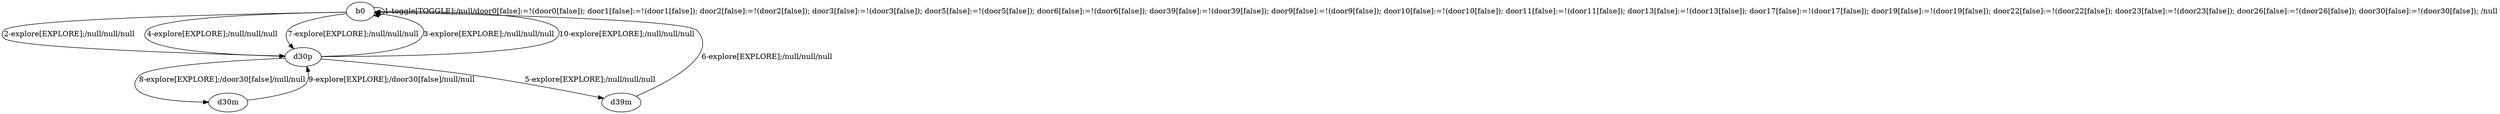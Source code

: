 # Total number of goals covered by this test: 1
# d30m --> d30p

digraph g {
"b0" -> "b0" [label = "1-toggle[TOGGLE];/null/door0[false]:=!(door0[false]); door1[false]:=!(door1[false]); door2[false]:=!(door2[false]); door3[false]:=!(door3[false]); door5[false]:=!(door5[false]); door6[false]:=!(door6[false]); door39[false]:=!(door39[false]); door9[false]:=!(door9[false]); door10[false]:=!(door10[false]); door11[false]:=!(door11[false]); door13[false]:=!(door13[false]); door17[false]:=!(door17[false]); door19[false]:=!(door19[false]); door22[false]:=!(door22[false]); door23[false]:=!(door23[false]); door26[false]:=!(door26[false]); door30[false]:=!(door30[false]); /null"];
"b0" -> "d30p" [label = "2-explore[EXPLORE];/null/null/null"];
"d30p" -> "b0" [label = "3-explore[EXPLORE];/null/null/null"];
"b0" -> "d30p" [label = "4-explore[EXPLORE];/null/null/null"];
"d30p" -> "d39m" [label = "5-explore[EXPLORE];/null/null/null"];
"d39m" -> "b0" [label = "6-explore[EXPLORE];/null/null/null"];
"b0" -> "d30p" [label = "7-explore[EXPLORE];/null/null/null"];
"d30p" -> "d30m" [label = "8-explore[EXPLORE];/door30[false]/null/null"];
"d30m" -> "d30p" [label = "9-explore[EXPLORE];/door30[false]/null/null"];
"d30p" -> "b0" [label = "10-explore[EXPLORE];/null/null/null"];
}